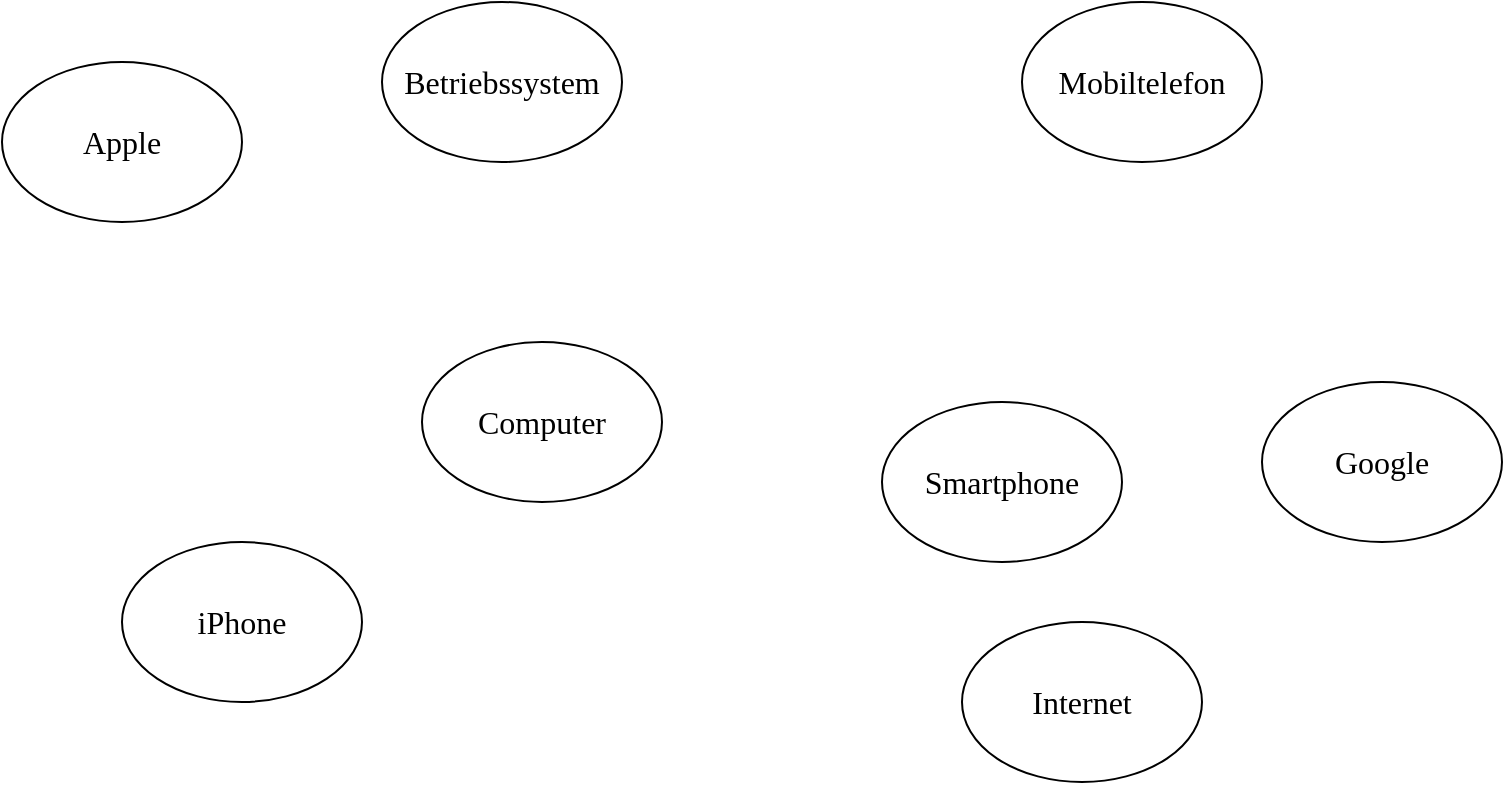 <mxfile>
    <diagram name="Page-1" id="KB8Ok2DvNuGD_wmBjVxV">
        <mxGraphModel dx="1145" dy="1268" grid="1" gridSize="10" guides="1" tooltips="1" connect="1" arrows="1" fold="1" page="1" pageScale="1" pageWidth="850" pageHeight="1100" math="0" shadow="0">
            <root>
                <mxCell id="0"/>
                <mxCell id="1" parent="0"/>
                <mxCell id="sftyYVtjVENT-q0x5Cpo-1" value="Betriebssystem" style="ellipse;whiteSpace=wrap;html=1;fontFamily=Alegreya;fontSize=16;" parent="1" vertex="1">
                    <mxGeometry x="240" y="50" width="120" height="80" as="geometry"/>
                </mxCell>
                <mxCell id="sftyYVtjVENT-q0x5Cpo-3" value="Computer" style="ellipse;whiteSpace=wrap;html=1;fontFamily=Alegreya;fontSize=16;" parent="1" vertex="1">
                    <mxGeometry x="260" y="220" width="120" height="80" as="geometry"/>
                </mxCell>
                <mxCell id="sftyYVtjVENT-q0x5Cpo-5" value="Smartphone" style="ellipse;whiteSpace=wrap;html=1;fontFamily=Alegreya;fontSize=16;" parent="1" vertex="1">
                    <mxGeometry x="490" y="250" width="120" height="80" as="geometry"/>
                </mxCell>
                <mxCell id="sftyYVtjVENT-q0x5Cpo-9" value="Mobiltelefon" style="ellipse;whiteSpace=wrap;html=1;fontFamily=Alegreya;fontSize=16;" parent="1" vertex="1">
                    <mxGeometry x="560" y="50" width="120" height="80" as="geometry"/>
                </mxCell>
                <mxCell id="sftyYVtjVENT-q0x5Cpo-13" value="iPhone" style="ellipse;whiteSpace=wrap;html=1;fontFamily=Alegreya;fontSize=16;" parent="1" vertex="1">
                    <mxGeometry x="110" y="320" width="120" height="80" as="geometry"/>
                </mxCell>
                <mxCell id="sftyYVtjVENT-q0x5Cpo-14" value="Apple" style="ellipse;whiteSpace=wrap;html=1;fontFamily=Alegreya;fontSize=16;" parent="1" vertex="1">
                    <mxGeometry x="50" y="80" width="120" height="80" as="geometry"/>
                </mxCell>
                <mxCell id="sftyYVtjVENT-q0x5Cpo-20" value="Google" style="ellipse;whiteSpace=wrap;html=1;fontFamily=Alegreya;fontSize=16;" parent="1" vertex="1">
                    <mxGeometry x="680" y="240" width="120" height="80" as="geometry"/>
                </mxCell>
                <mxCell id="sftyYVtjVENT-q0x5Cpo-22" value="Internet" style="ellipse;whiteSpace=wrap;html=1;fontFamily=Alegreya;fontSize=16;" parent="1" vertex="1">
                    <mxGeometry x="530" y="360" width="120" height="80" as="geometry"/>
                </mxCell>
            </root>
        </mxGraphModel>
    </diagram>
</mxfile>
